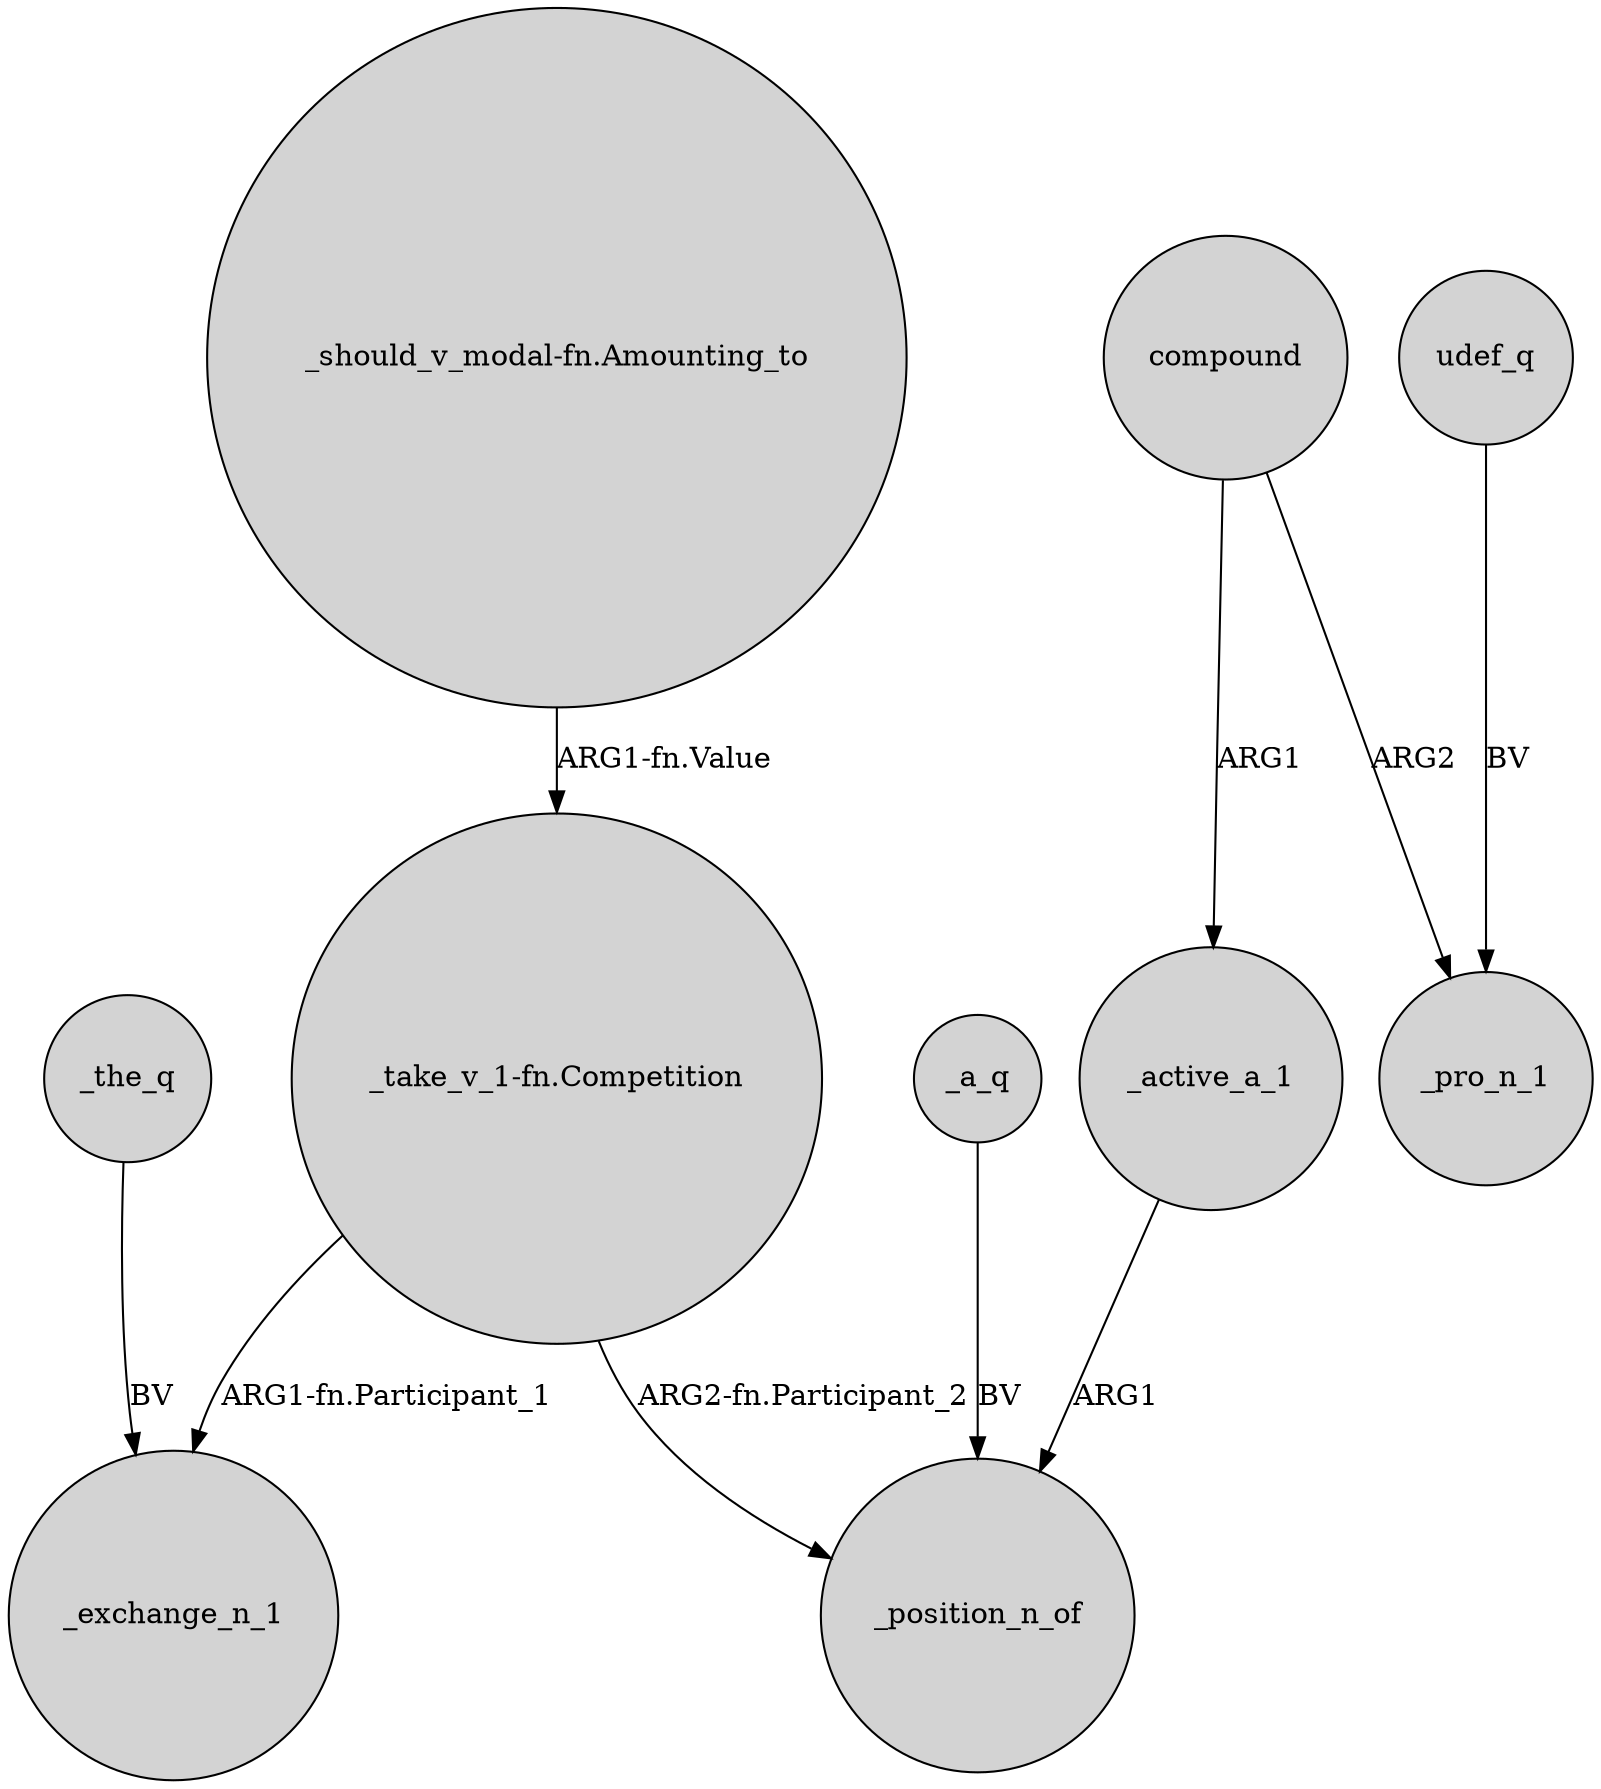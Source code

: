 digraph {
	node [shape=circle style=filled]
	_active_a_1 -> _position_n_of [label=ARG1]
	compound -> _active_a_1 [label=ARG1]
	_the_q -> _exchange_n_1 [label=BV]
	"_take_v_1-fn.Competition" -> _exchange_n_1 [label="ARG1-fn.Participant_1"]
	compound -> _pro_n_1 [label=ARG2]
	"_take_v_1-fn.Competition" -> _position_n_of [label="ARG2-fn.Participant_2"]
	udef_q -> _pro_n_1 [label=BV]
	"_should_v_modal-fn.Amounting_to" -> "_take_v_1-fn.Competition" [label="ARG1-fn.Value"]
	_a_q -> _position_n_of [label=BV]
}
